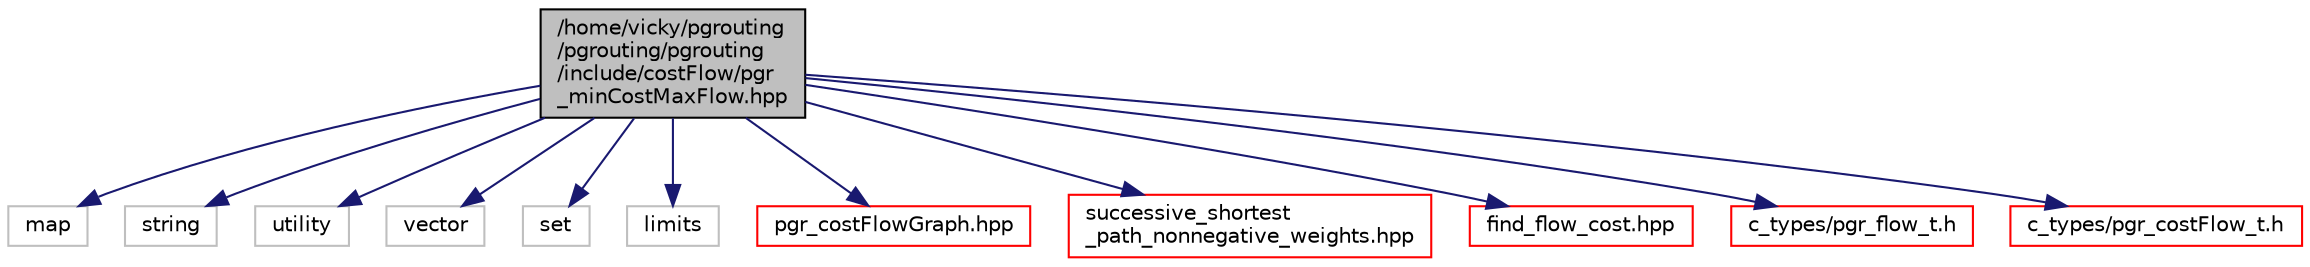 digraph "/home/vicky/pgrouting/pgrouting/pgrouting/include/costFlow/pgr_minCostMaxFlow.hpp"
{
  edge [fontname="Helvetica",fontsize="10",labelfontname="Helvetica",labelfontsize="10"];
  node [fontname="Helvetica",fontsize="10",shape=record];
  Node1 [label="/home/vicky/pgrouting\l/pgrouting/pgrouting\l/include/costFlow/pgr\l_minCostMaxFlow.hpp",height=0.2,width=0.4,color="black", fillcolor="grey75", style="filled", fontcolor="black"];
  Node1 -> Node2 [color="midnightblue",fontsize="10",style="solid",fontname="Helvetica"];
  Node2 [label="map",height=0.2,width=0.4,color="grey75", fillcolor="white", style="filled"];
  Node1 -> Node3 [color="midnightblue",fontsize="10",style="solid",fontname="Helvetica"];
  Node3 [label="string",height=0.2,width=0.4,color="grey75", fillcolor="white", style="filled"];
  Node1 -> Node4 [color="midnightblue",fontsize="10",style="solid",fontname="Helvetica"];
  Node4 [label="utility",height=0.2,width=0.4,color="grey75", fillcolor="white", style="filled"];
  Node1 -> Node5 [color="midnightblue",fontsize="10",style="solid",fontname="Helvetica"];
  Node5 [label="vector",height=0.2,width=0.4,color="grey75", fillcolor="white", style="filled"];
  Node1 -> Node6 [color="midnightblue",fontsize="10",style="solid",fontname="Helvetica"];
  Node6 [label="set",height=0.2,width=0.4,color="grey75", fillcolor="white", style="filled"];
  Node1 -> Node7 [color="midnightblue",fontsize="10",style="solid",fontname="Helvetica"];
  Node7 [label="limits",height=0.2,width=0.4,color="grey75", fillcolor="white", style="filled"];
  Node1 -> Node8 [color="midnightblue",fontsize="10",style="solid",fontname="Helvetica"];
  Node8 [label="pgr_costFlowGraph.hpp",height=0.2,width=0.4,color="red", fillcolor="white", style="filled",URL="$pgr__costFlowGraph_8hpp.html"];
  Node1 -> Node9 [color="midnightblue",fontsize="10",style="solid",fontname="Helvetica"];
  Node9 [label="successive_shortest\l_path_nonnegative_weights.hpp",height=0.2,width=0.4,color="red", fillcolor="white", style="filled",URL="$successive__shortest__path__nonnegative__weights_8hpp.html"];
  Node1 -> Node10 [color="midnightblue",fontsize="10",style="solid",fontname="Helvetica"];
  Node10 [label="find_flow_cost.hpp",height=0.2,width=0.4,color="red", fillcolor="white", style="filled",URL="$find__flow__cost_8hpp.html"];
  Node1 -> Node11 [color="midnightblue",fontsize="10",style="solid",fontname="Helvetica"];
  Node11 [label="c_types/pgr_flow_t.h",height=0.2,width=0.4,color="red", fillcolor="white", style="filled",URL="$pgr__flow__t_8h.html"];
  Node1 -> Node12 [color="midnightblue",fontsize="10",style="solid",fontname="Helvetica"];
  Node12 [label="c_types/pgr_costFlow_t.h",height=0.2,width=0.4,color="red", fillcolor="white", style="filled",URL="$pgr__costFlow__t_8h.html"];
}

